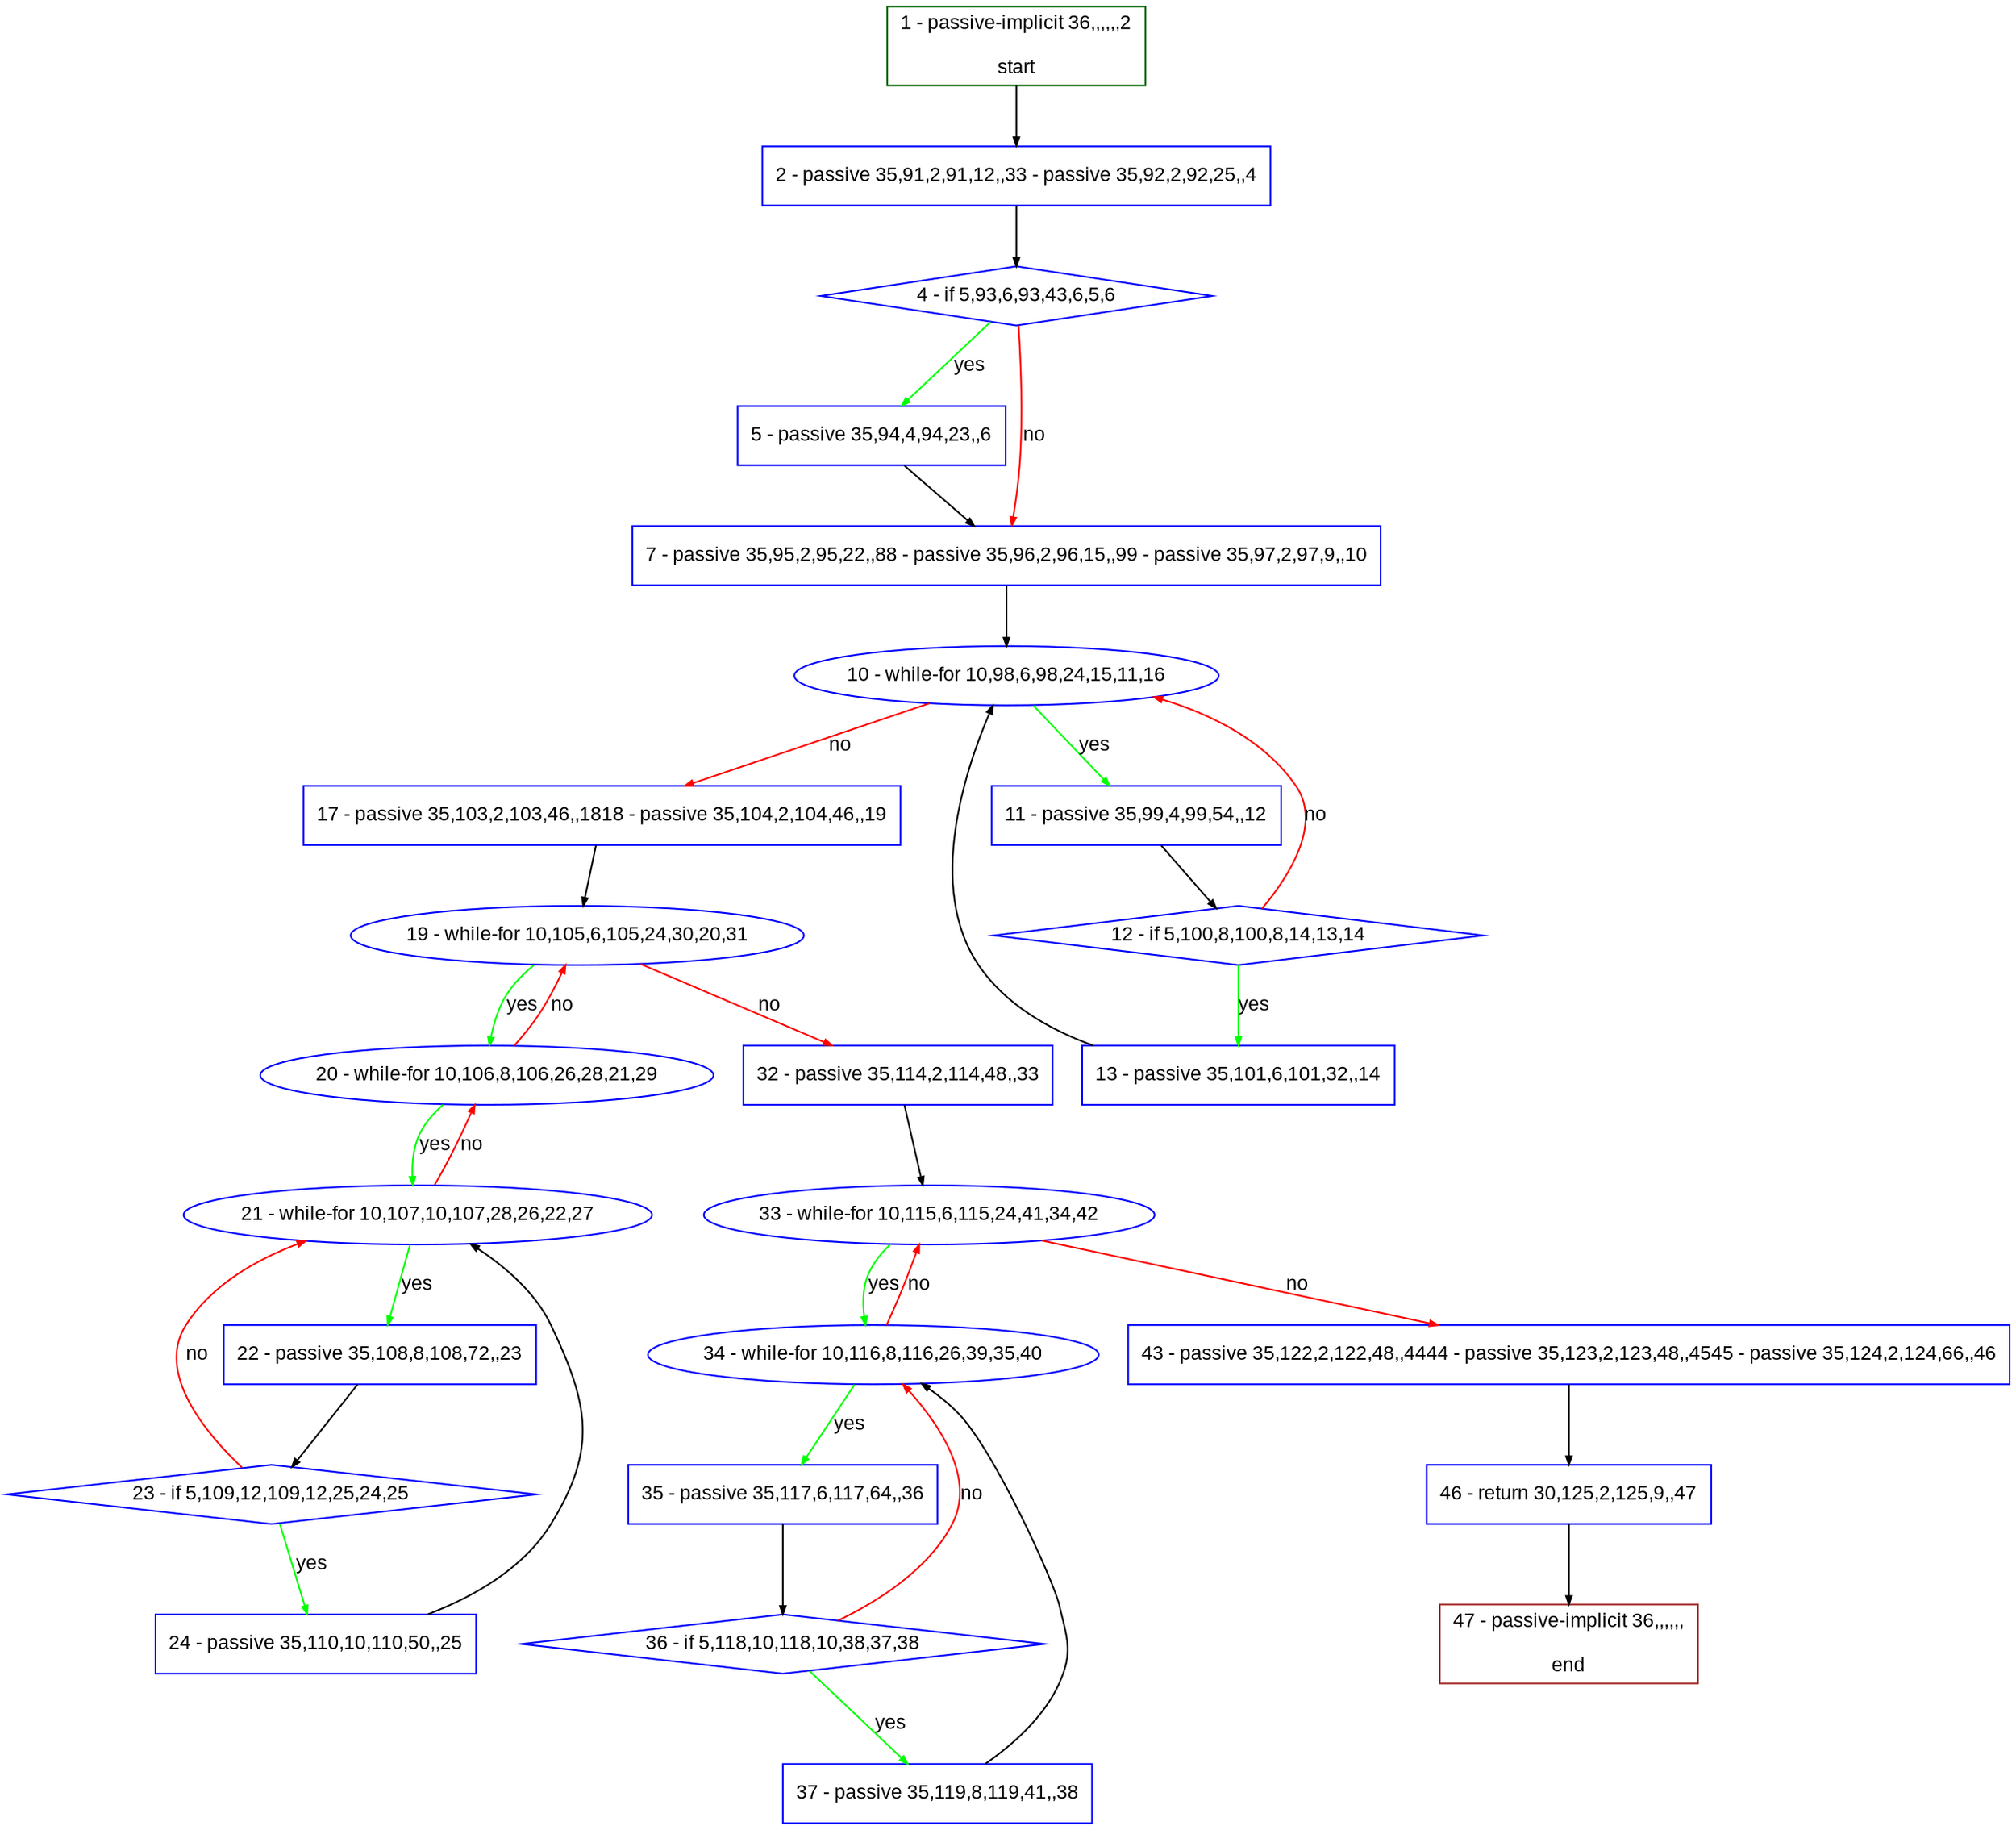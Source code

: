 digraph "" {
  graph [pack="true", label="", fontsize="12", packmode="clust", fontname="Arial", fillcolor="#FFFFCC", bgcolor="white", style="rounded,filled", compound="true"];
  node [node_initialized="no", label="", color="grey", fontsize="12", fillcolor="white", fontname="Arial", style="filled", shape="rectangle", compound="true", fixedsize="false"];
  edge [fontcolor="black", arrowhead="normal", arrowtail="none", arrowsize="0.5", ltail="", label="", color="black", fontsize="12", lhead="", fontname="Arial", dir="forward", compound="true"];
  __N1 [label="2 - passive 35,91,2,91,12,,33 - passive 35,92,2,92,25,,4", color="#0000ff", fillcolor="#ffffff", style="filled", shape="box"];
  __N2 [label="1 - passive-implicit 36,,,,,,2\n\nstart", color="#006400", fillcolor="#ffffff", style="filled", shape="box"];
  __N3 [label="4 - if 5,93,6,93,43,6,5,6", color="#0000ff", fillcolor="#ffffff", style="filled", shape="diamond"];
  __N4 [label="5 - passive 35,94,4,94,23,,6", color="#0000ff", fillcolor="#ffffff", style="filled", shape="box"];
  __N5 [label="7 - passive 35,95,2,95,22,,88 - passive 35,96,2,96,15,,99 - passive 35,97,2,97,9,,10", color="#0000ff", fillcolor="#ffffff", style="filled", shape="box"];
  __N6 [label="10 - while-for 10,98,6,98,24,15,11,16", color="#0000ff", fillcolor="#ffffff", style="filled", shape="oval"];
  __N7 [label="11 - passive 35,99,4,99,54,,12", color="#0000ff", fillcolor="#ffffff", style="filled", shape="box"];
  __N8 [label="17 - passive 35,103,2,103,46,,1818 - passive 35,104,2,104,46,,19", color="#0000ff", fillcolor="#ffffff", style="filled", shape="box"];
  __N9 [label="12 - if 5,100,8,100,8,14,13,14", color="#0000ff", fillcolor="#ffffff", style="filled", shape="diamond"];
  __N10 [label="13 - passive 35,101,6,101,32,,14", color="#0000ff", fillcolor="#ffffff", style="filled", shape="box"];
  __N11 [label="19 - while-for 10,105,6,105,24,30,20,31", color="#0000ff", fillcolor="#ffffff", style="filled", shape="oval"];
  __N12 [label="20 - while-for 10,106,8,106,26,28,21,29", color="#0000ff", fillcolor="#ffffff", style="filled", shape="oval"];
  __N13 [label="32 - passive 35,114,2,114,48,,33", color="#0000ff", fillcolor="#ffffff", style="filled", shape="box"];
  __N14 [label="21 - while-for 10,107,10,107,28,26,22,27", color="#0000ff", fillcolor="#ffffff", style="filled", shape="oval"];
  __N15 [label="22 - passive 35,108,8,108,72,,23", color="#0000ff", fillcolor="#ffffff", style="filled", shape="box"];
  __N16 [label="23 - if 5,109,12,109,12,25,24,25", color="#0000ff", fillcolor="#ffffff", style="filled", shape="diamond"];
  __N17 [label="24 - passive 35,110,10,110,50,,25", color="#0000ff", fillcolor="#ffffff", style="filled", shape="box"];
  __N18 [label="33 - while-for 10,115,6,115,24,41,34,42", color="#0000ff", fillcolor="#ffffff", style="filled", shape="oval"];
  __N19 [label="34 - while-for 10,116,8,116,26,39,35,40", color="#0000ff", fillcolor="#ffffff", style="filled", shape="oval"];
  __N20 [label="43 - passive 35,122,2,122,48,,4444 - passive 35,123,2,123,48,,4545 - passive 35,124,2,124,66,,46", color="#0000ff", fillcolor="#ffffff", style="filled", shape="box"];
  __N21 [label="35 - passive 35,117,6,117,64,,36", color="#0000ff", fillcolor="#ffffff", style="filled", shape="box"];
  __N22 [label="36 - if 5,118,10,118,10,38,37,38", color="#0000ff", fillcolor="#ffffff", style="filled", shape="diamond"];
  __N23 [label="37 - passive 35,119,8,119,41,,38", color="#0000ff", fillcolor="#ffffff", style="filled", shape="box"];
  __N24 [label="46 - return 30,125,2,125,9,,47", color="#0000ff", fillcolor="#ffffff", style="filled", shape="box"];
  __N25 [label="47 - passive-implicit 36,,,,,,\n\nend", color="#a52a2a", fillcolor="#ffffff", style="filled", shape="box"];
  __N2 -> __N1 [arrowhead="normal", arrowtail="none", color="#000000", label="", dir="forward"];
  __N1 -> __N3 [arrowhead="normal", arrowtail="none", color="#000000", label="", dir="forward"];
  __N3 -> __N4 [arrowhead="normal", arrowtail="none", color="#00ff00", label="yes", dir="forward"];
  __N3 -> __N5 [arrowhead="normal", arrowtail="none", color="#ff0000", label="no", dir="forward"];
  __N4 -> __N5 [arrowhead="normal", arrowtail="none", color="#000000", label="", dir="forward"];
  __N5 -> __N6 [arrowhead="normal", arrowtail="none", color="#000000", label="", dir="forward"];
  __N6 -> __N7 [arrowhead="normal", arrowtail="none", color="#00ff00", label="yes", dir="forward"];
  __N6 -> __N8 [arrowhead="normal", arrowtail="none", color="#ff0000", label="no", dir="forward"];
  __N7 -> __N9 [arrowhead="normal", arrowtail="none", color="#000000", label="", dir="forward"];
  __N9 -> __N6 [arrowhead="normal", arrowtail="none", color="#ff0000", label="no", dir="forward"];
  __N9 -> __N10 [arrowhead="normal", arrowtail="none", color="#00ff00", label="yes", dir="forward"];
  __N10 -> __N6 [arrowhead="normal", arrowtail="none", color="#000000", label="", dir="forward"];
  __N8 -> __N11 [arrowhead="normal", arrowtail="none", color="#000000", label="", dir="forward"];
  __N11 -> __N12 [arrowhead="normal", arrowtail="none", color="#00ff00", label="yes", dir="forward"];
  __N12 -> __N11 [arrowhead="normal", arrowtail="none", color="#ff0000", label="no", dir="forward"];
  __N11 -> __N13 [arrowhead="normal", arrowtail="none", color="#ff0000", label="no", dir="forward"];
  __N12 -> __N14 [arrowhead="normal", arrowtail="none", color="#00ff00", label="yes", dir="forward"];
  __N14 -> __N12 [arrowhead="normal", arrowtail="none", color="#ff0000", label="no", dir="forward"];
  __N14 -> __N15 [arrowhead="normal", arrowtail="none", color="#00ff00", label="yes", dir="forward"];
  __N15 -> __N16 [arrowhead="normal", arrowtail="none", color="#000000", label="", dir="forward"];
  __N16 -> __N14 [arrowhead="normal", arrowtail="none", color="#ff0000", label="no", dir="forward"];
  __N16 -> __N17 [arrowhead="normal", arrowtail="none", color="#00ff00", label="yes", dir="forward"];
  __N17 -> __N14 [arrowhead="normal", arrowtail="none", color="#000000", label="", dir="forward"];
  __N13 -> __N18 [arrowhead="normal", arrowtail="none", color="#000000", label="", dir="forward"];
  __N18 -> __N19 [arrowhead="normal", arrowtail="none", color="#00ff00", label="yes", dir="forward"];
  __N19 -> __N18 [arrowhead="normal", arrowtail="none", color="#ff0000", label="no", dir="forward"];
  __N18 -> __N20 [arrowhead="normal", arrowtail="none", color="#ff0000", label="no", dir="forward"];
  __N19 -> __N21 [arrowhead="normal", arrowtail="none", color="#00ff00", label="yes", dir="forward"];
  __N21 -> __N22 [arrowhead="normal", arrowtail="none", color="#000000", label="", dir="forward"];
  __N22 -> __N19 [arrowhead="normal", arrowtail="none", color="#ff0000", label="no", dir="forward"];
  __N22 -> __N23 [arrowhead="normal", arrowtail="none", color="#00ff00", label="yes", dir="forward"];
  __N23 -> __N19 [arrowhead="normal", arrowtail="none", color="#000000", label="", dir="forward"];
  __N20 -> __N24 [arrowhead="normal", arrowtail="none", color="#000000", label="", dir="forward"];
  __N24 -> __N25 [arrowhead="normal", arrowtail="none", color="#000000", label="", dir="forward"];
}
